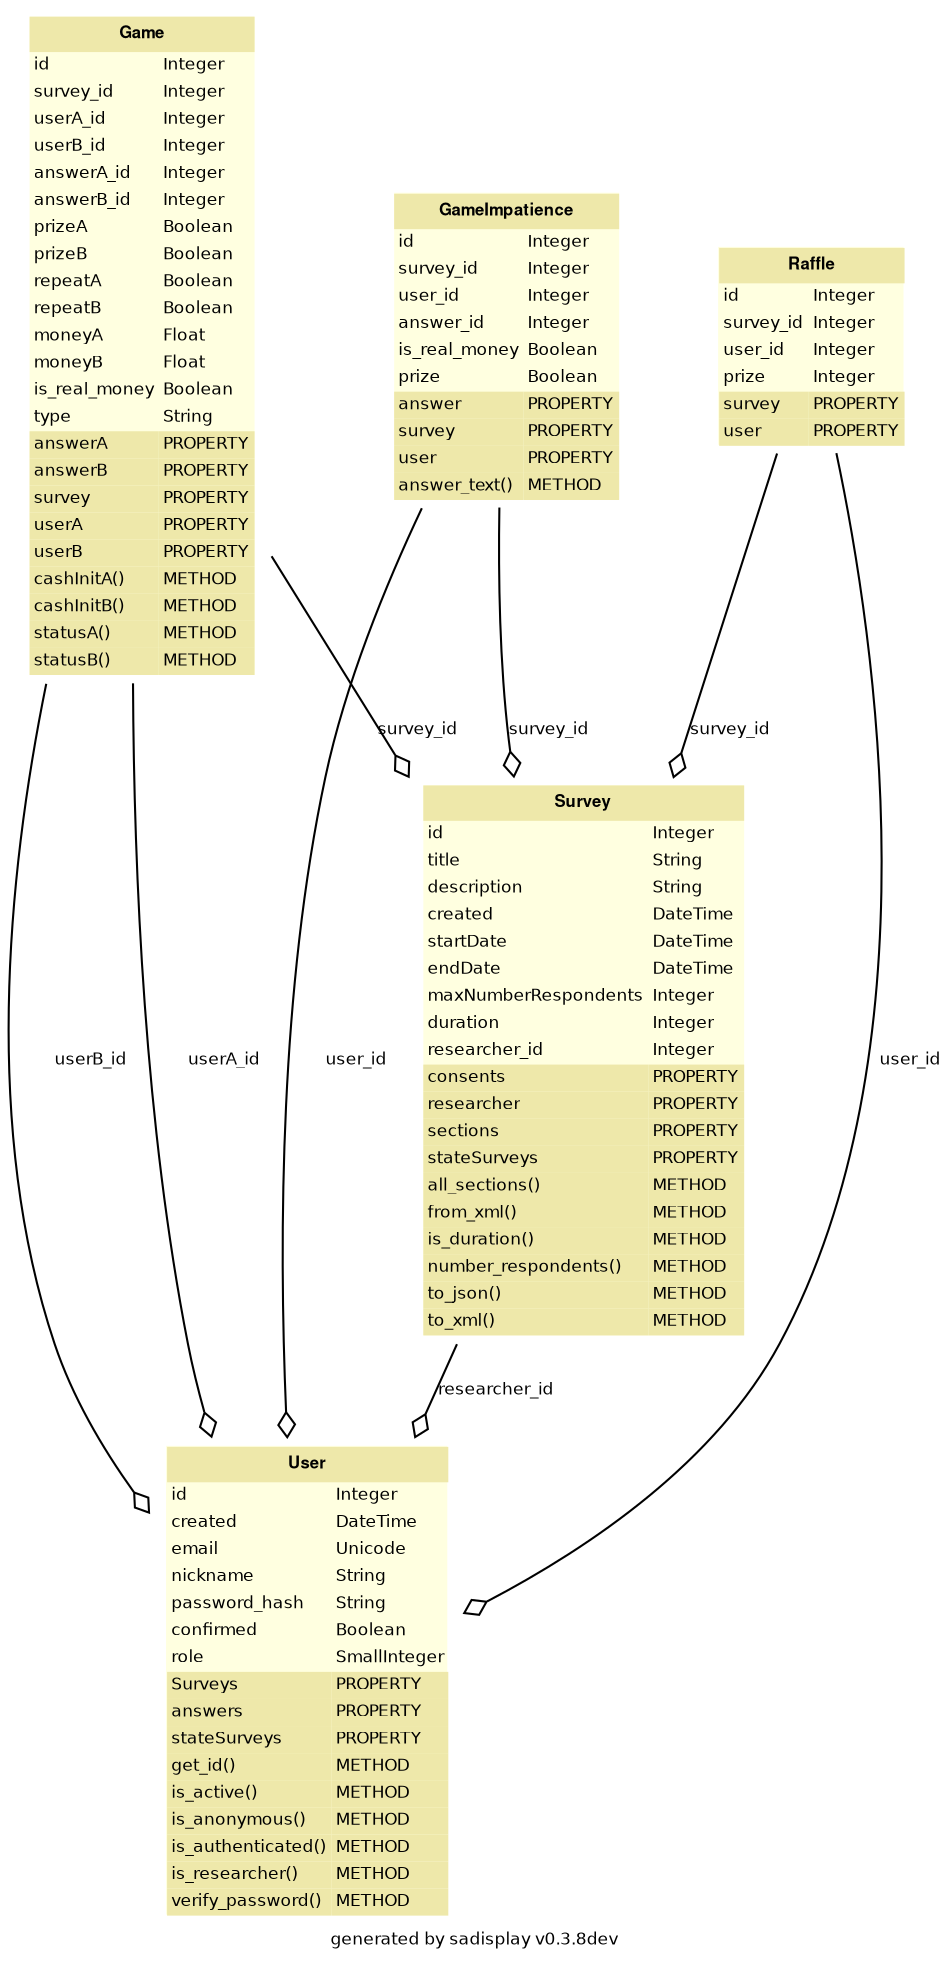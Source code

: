 
        digraph G {
            label = "generated by sadisplay v0.3.8dev";
            fontname = "Bitstream Vera Sans"
            fontsize = 8

            node [
                fontname = "Bitstream Vera Sans"
                fontsize = 8
                shape = "plaintext"
            ]

            edge [
                fontname = "Bitstream Vera Sans"
                fontsize = 8
            ]
    

        GameImpatience [label=<
        <TABLE BGCOLOR="lightyellow" BORDER="0"
            CELLBORDER="0" CELLSPACING="0">
                <TR><TD COLSPAN="2" CELLPADDING="4"
                        ALIGN="CENTER" BGCOLOR="palegoldenrod"
                ><FONT FACE="Helvetica Bold" COLOR="black"
                >GameImpatience</FONT></TD></TR><TR><TD ALIGN="LEFT" BORDER="0"
        ><FONT FACE="Bitstream Vera Sans">id</FONT
        ></TD><TD ALIGN="LEFT"
        ><FONT FACE="Bitstream Vera Sans">Integer</FONT
        ></TD></TR> <TR><TD ALIGN="LEFT" BORDER="0"
        ><FONT FACE="Bitstream Vera Sans">survey_id</FONT
        ></TD><TD ALIGN="LEFT"
        ><FONT FACE="Bitstream Vera Sans">Integer</FONT
        ></TD></TR> <TR><TD ALIGN="LEFT" BORDER="0"
        ><FONT FACE="Bitstream Vera Sans">user_id</FONT
        ></TD><TD ALIGN="LEFT"
        ><FONT FACE="Bitstream Vera Sans">Integer</FONT
        ></TD></TR> <TR><TD ALIGN="LEFT" BORDER="0"
        ><FONT FACE="Bitstream Vera Sans">answer_id</FONT
        ></TD><TD ALIGN="LEFT"
        ><FONT FACE="Bitstream Vera Sans">Integer</FONT
        ></TD></TR> <TR><TD ALIGN="LEFT" BORDER="0"
        ><FONT FACE="Bitstream Vera Sans">is_real_money</FONT
        ></TD><TD ALIGN="LEFT"
        ><FONT FACE="Bitstream Vera Sans">Boolean</FONT
        ></TD></TR> <TR><TD ALIGN="LEFT" BORDER="0"
        ><FONT FACE="Bitstream Vera Sans">prize</FONT
        ></TD><TD ALIGN="LEFT"
        ><FONT FACE="Bitstream Vera Sans">Boolean</FONT
        ></TD></TR><TR><TD ALIGN="LEFT" BORDER="0"
        BGCOLOR="palegoldenrod"
        ><FONT FACE="Bitstream Vera Sans">answer</FONT></TD
        ><TD BGCOLOR="palegoldenrod" ALIGN="LEFT"
        ><FONT FACE="Bitstream Vera Sans">PROPERTY</FONT
        ></TD></TR> <TR><TD ALIGN="LEFT" BORDER="0"
        BGCOLOR="palegoldenrod"
        ><FONT FACE="Bitstream Vera Sans">survey</FONT></TD
        ><TD BGCOLOR="palegoldenrod" ALIGN="LEFT"
        ><FONT FACE="Bitstream Vera Sans">PROPERTY</FONT
        ></TD></TR> <TR><TD ALIGN="LEFT" BORDER="0"
        BGCOLOR="palegoldenrod"
        ><FONT FACE="Bitstream Vera Sans">user</FONT></TD
        ><TD BGCOLOR="palegoldenrod" ALIGN="LEFT"
        ><FONT FACE="Bitstream Vera Sans">PROPERTY</FONT
        ></TD></TR><TR><TD ALIGN="LEFT" BORDER="0"
        BGCOLOR="palegoldenrod"
        ><FONT FACE="Bitstream Vera Sans">answer_text()</FONT></TD
        ><TD BGCOLOR="palegoldenrod" ALIGN="LEFT"
        ><FONT FACE="Bitstream Vera Sans">METHOD</FONT
        ></TD></TR>
        </TABLE>
    >]
    

        Game [label=<
        <TABLE BGCOLOR="lightyellow" BORDER="0"
            CELLBORDER="0" CELLSPACING="0">
                <TR><TD COLSPAN="2" CELLPADDING="4"
                        ALIGN="CENTER" BGCOLOR="palegoldenrod"
                ><FONT FACE="Helvetica Bold" COLOR="black"
                >Game</FONT></TD></TR><TR><TD ALIGN="LEFT" BORDER="0"
        ><FONT FACE="Bitstream Vera Sans">id</FONT
        ></TD><TD ALIGN="LEFT"
        ><FONT FACE="Bitstream Vera Sans">Integer</FONT
        ></TD></TR> <TR><TD ALIGN="LEFT" BORDER="0"
        ><FONT FACE="Bitstream Vera Sans">survey_id</FONT
        ></TD><TD ALIGN="LEFT"
        ><FONT FACE="Bitstream Vera Sans">Integer</FONT
        ></TD></TR> <TR><TD ALIGN="LEFT" BORDER="0"
        ><FONT FACE="Bitstream Vera Sans">userA_id</FONT
        ></TD><TD ALIGN="LEFT"
        ><FONT FACE="Bitstream Vera Sans">Integer</FONT
        ></TD></TR> <TR><TD ALIGN="LEFT" BORDER="0"
        ><FONT FACE="Bitstream Vera Sans">userB_id</FONT
        ></TD><TD ALIGN="LEFT"
        ><FONT FACE="Bitstream Vera Sans">Integer</FONT
        ></TD></TR> <TR><TD ALIGN="LEFT" BORDER="0"
        ><FONT FACE="Bitstream Vera Sans">answerA_id</FONT
        ></TD><TD ALIGN="LEFT"
        ><FONT FACE="Bitstream Vera Sans">Integer</FONT
        ></TD></TR> <TR><TD ALIGN="LEFT" BORDER="0"
        ><FONT FACE="Bitstream Vera Sans">answerB_id</FONT
        ></TD><TD ALIGN="LEFT"
        ><FONT FACE="Bitstream Vera Sans">Integer</FONT
        ></TD></TR> <TR><TD ALIGN="LEFT" BORDER="0"
        ><FONT FACE="Bitstream Vera Sans">prizeA</FONT
        ></TD><TD ALIGN="LEFT"
        ><FONT FACE="Bitstream Vera Sans">Boolean</FONT
        ></TD></TR> <TR><TD ALIGN="LEFT" BORDER="0"
        ><FONT FACE="Bitstream Vera Sans">prizeB</FONT
        ></TD><TD ALIGN="LEFT"
        ><FONT FACE="Bitstream Vera Sans">Boolean</FONT
        ></TD></TR> <TR><TD ALIGN="LEFT" BORDER="0"
        ><FONT FACE="Bitstream Vera Sans">repeatA</FONT
        ></TD><TD ALIGN="LEFT"
        ><FONT FACE="Bitstream Vera Sans">Boolean</FONT
        ></TD></TR> <TR><TD ALIGN="LEFT" BORDER="0"
        ><FONT FACE="Bitstream Vera Sans">repeatB</FONT
        ></TD><TD ALIGN="LEFT"
        ><FONT FACE="Bitstream Vera Sans">Boolean</FONT
        ></TD></TR> <TR><TD ALIGN="LEFT" BORDER="0"
        ><FONT FACE="Bitstream Vera Sans">moneyA</FONT
        ></TD><TD ALIGN="LEFT"
        ><FONT FACE="Bitstream Vera Sans">Float</FONT
        ></TD></TR> <TR><TD ALIGN="LEFT" BORDER="0"
        ><FONT FACE="Bitstream Vera Sans">moneyB</FONT
        ></TD><TD ALIGN="LEFT"
        ><FONT FACE="Bitstream Vera Sans">Float</FONT
        ></TD></TR> <TR><TD ALIGN="LEFT" BORDER="0"
        ><FONT FACE="Bitstream Vera Sans">is_real_money</FONT
        ></TD><TD ALIGN="LEFT"
        ><FONT FACE="Bitstream Vera Sans">Boolean</FONT
        ></TD></TR> <TR><TD ALIGN="LEFT" BORDER="0"
        ><FONT FACE="Bitstream Vera Sans">type</FONT
        ></TD><TD ALIGN="LEFT"
        ><FONT FACE="Bitstream Vera Sans">String</FONT
        ></TD></TR><TR><TD ALIGN="LEFT" BORDER="0"
        BGCOLOR="palegoldenrod"
        ><FONT FACE="Bitstream Vera Sans">answerA</FONT></TD
        ><TD BGCOLOR="palegoldenrod" ALIGN="LEFT"
        ><FONT FACE="Bitstream Vera Sans">PROPERTY</FONT
        ></TD></TR> <TR><TD ALIGN="LEFT" BORDER="0"
        BGCOLOR="palegoldenrod"
        ><FONT FACE="Bitstream Vera Sans">answerB</FONT></TD
        ><TD BGCOLOR="palegoldenrod" ALIGN="LEFT"
        ><FONT FACE="Bitstream Vera Sans">PROPERTY</FONT
        ></TD></TR> <TR><TD ALIGN="LEFT" BORDER="0"
        BGCOLOR="palegoldenrod"
        ><FONT FACE="Bitstream Vera Sans">survey</FONT></TD
        ><TD BGCOLOR="palegoldenrod" ALIGN="LEFT"
        ><FONT FACE="Bitstream Vera Sans">PROPERTY</FONT
        ></TD></TR> <TR><TD ALIGN="LEFT" BORDER="0"
        BGCOLOR="palegoldenrod"
        ><FONT FACE="Bitstream Vera Sans">userA</FONT></TD
        ><TD BGCOLOR="palegoldenrod" ALIGN="LEFT"
        ><FONT FACE="Bitstream Vera Sans">PROPERTY</FONT
        ></TD></TR> <TR><TD ALIGN="LEFT" BORDER="0"
        BGCOLOR="palegoldenrod"
        ><FONT FACE="Bitstream Vera Sans">userB</FONT></TD
        ><TD BGCOLOR="palegoldenrod" ALIGN="LEFT"
        ><FONT FACE="Bitstream Vera Sans">PROPERTY</FONT
        ></TD></TR><TR><TD ALIGN="LEFT" BORDER="0"
        BGCOLOR="palegoldenrod"
        ><FONT FACE="Bitstream Vera Sans">cashInitA()</FONT></TD
        ><TD BGCOLOR="palegoldenrod" ALIGN="LEFT"
        ><FONT FACE="Bitstream Vera Sans">METHOD</FONT
        ></TD></TR> <TR><TD ALIGN="LEFT" BORDER="0"
        BGCOLOR="palegoldenrod"
        ><FONT FACE="Bitstream Vera Sans">cashInitB()</FONT></TD
        ><TD BGCOLOR="palegoldenrod" ALIGN="LEFT"
        ><FONT FACE="Bitstream Vera Sans">METHOD</FONT
        ></TD></TR> <TR><TD ALIGN="LEFT" BORDER="0"
        BGCOLOR="palegoldenrod"
        ><FONT FACE="Bitstream Vera Sans">statusA()</FONT></TD
        ><TD BGCOLOR="palegoldenrod" ALIGN="LEFT"
        ><FONT FACE="Bitstream Vera Sans">METHOD</FONT
        ></TD></TR> <TR><TD ALIGN="LEFT" BORDER="0"
        BGCOLOR="palegoldenrod"
        ><FONT FACE="Bitstream Vera Sans">statusB()</FONT></TD
        ><TD BGCOLOR="palegoldenrod" ALIGN="LEFT"
        ><FONT FACE="Bitstream Vera Sans">METHOD</FONT
        ></TD></TR>
        </TABLE>
    >]
    

        Raffle [label=<
        <TABLE BGCOLOR="lightyellow" BORDER="0"
            CELLBORDER="0" CELLSPACING="0">
                <TR><TD COLSPAN="2" CELLPADDING="4"
                        ALIGN="CENTER" BGCOLOR="palegoldenrod"
                ><FONT FACE="Helvetica Bold" COLOR="black"
                >Raffle</FONT></TD></TR><TR><TD ALIGN="LEFT" BORDER="0"
        ><FONT FACE="Bitstream Vera Sans">id</FONT
        ></TD><TD ALIGN="LEFT"
        ><FONT FACE="Bitstream Vera Sans">Integer</FONT
        ></TD></TR> <TR><TD ALIGN="LEFT" BORDER="0"
        ><FONT FACE="Bitstream Vera Sans">survey_id</FONT
        ></TD><TD ALIGN="LEFT"
        ><FONT FACE="Bitstream Vera Sans">Integer</FONT
        ></TD></TR> <TR><TD ALIGN="LEFT" BORDER="0"
        ><FONT FACE="Bitstream Vera Sans">user_id</FONT
        ></TD><TD ALIGN="LEFT"
        ><FONT FACE="Bitstream Vera Sans">Integer</FONT
        ></TD></TR> <TR><TD ALIGN="LEFT" BORDER="0"
        ><FONT FACE="Bitstream Vera Sans">prize</FONT
        ></TD><TD ALIGN="LEFT"
        ><FONT FACE="Bitstream Vera Sans">Integer</FONT
        ></TD></TR><TR><TD ALIGN="LEFT" BORDER="0"
        BGCOLOR="palegoldenrod"
        ><FONT FACE="Bitstream Vera Sans">survey</FONT></TD
        ><TD BGCOLOR="palegoldenrod" ALIGN="LEFT"
        ><FONT FACE="Bitstream Vera Sans">PROPERTY</FONT
        ></TD></TR> <TR><TD ALIGN="LEFT" BORDER="0"
        BGCOLOR="palegoldenrod"
        ><FONT FACE="Bitstream Vera Sans">user</FONT></TD
        ><TD BGCOLOR="palegoldenrod" ALIGN="LEFT"
        ><FONT FACE="Bitstream Vera Sans">PROPERTY</FONT
        ></TD></TR>
        </TABLE>
    >]
    

        User [label=<
        <TABLE BGCOLOR="lightyellow" BORDER="0"
            CELLBORDER="0" CELLSPACING="0">
                <TR><TD COLSPAN="2" CELLPADDING="4"
                        ALIGN="CENTER" BGCOLOR="palegoldenrod"
                ><FONT FACE="Helvetica Bold" COLOR="black"
                >User</FONT></TD></TR><TR><TD ALIGN="LEFT" BORDER="0"
        ><FONT FACE="Bitstream Vera Sans">id</FONT
        ></TD><TD ALIGN="LEFT"
        ><FONT FACE="Bitstream Vera Sans">Integer</FONT
        ></TD></TR> <TR><TD ALIGN="LEFT" BORDER="0"
        ><FONT FACE="Bitstream Vera Sans">created</FONT
        ></TD><TD ALIGN="LEFT"
        ><FONT FACE="Bitstream Vera Sans">DateTime</FONT
        ></TD></TR> <TR><TD ALIGN="LEFT" BORDER="0"
        ><FONT FACE="Bitstream Vera Sans">email</FONT
        ></TD><TD ALIGN="LEFT"
        ><FONT FACE="Bitstream Vera Sans">Unicode</FONT
        ></TD></TR> <TR><TD ALIGN="LEFT" BORDER="0"
        ><FONT FACE="Bitstream Vera Sans">nickname</FONT
        ></TD><TD ALIGN="LEFT"
        ><FONT FACE="Bitstream Vera Sans">String</FONT
        ></TD></TR> <TR><TD ALIGN="LEFT" BORDER="0"
        ><FONT FACE="Bitstream Vera Sans">password_hash</FONT
        ></TD><TD ALIGN="LEFT"
        ><FONT FACE="Bitstream Vera Sans">String</FONT
        ></TD></TR> <TR><TD ALIGN="LEFT" BORDER="0"
        ><FONT FACE="Bitstream Vera Sans">confirmed</FONT
        ></TD><TD ALIGN="LEFT"
        ><FONT FACE="Bitstream Vera Sans">Boolean</FONT
        ></TD></TR> <TR><TD ALIGN="LEFT" BORDER="0"
        ><FONT FACE="Bitstream Vera Sans">role</FONT
        ></TD><TD ALIGN="LEFT"
        ><FONT FACE="Bitstream Vera Sans">SmallInteger</FONT
        ></TD></TR><TR><TD ALIGN="LEFT" BORDER="0"
        BGCOLOR="palegoldenrod"
        ><FONT FACE="Bitstream Vera Sans">Surveys</FONT></TD
        ><TD BGCOLOR="palegoldenrod" ALIGN="LEFT"
        ><FONT FACE="Bitstream Vera Sans">PROPERTY</FONT
        ></TD></TR> <TR><TD ALIGN="LEFT" BORDER="0"
        BGCOLOR="palegoldenrod"
        ><FONT FACE="Bitstream Vera Sans">answers</FONT></TD
        ><TD BGCOLOR="palegoldenrod" ALIGN="LEFT"
        ><FONT FACE="Bitstream Vera Sans">PROPERTY</FONT
        ></TD></TR> <TR><TD ALIGN="LEFT" BORDER="0"
        BGCOLOR="palegoldenrod"
        ><FONT FACE="Bitstream Vera Sans">stateSurveys</FONT></TD
        ><TD BGCOLOR="palegoldenrod" ALIGN="LEFT"
        ><FONT FACE="Bitstream Vera Sans">PROPERTY</FONT
        ></TD></TR><TR><TD ALIGN="LEFT" BORDER="0"
        BGCOLOR="palegoldenrod"
        ><FONT FACE="Bitstream Vera Sans">get_id()</FONT></TD
        ><TD BGCOLOR="palegoldenrod" ALIGN="LEFT"
        ><FONT FACE="Bitstream Vera Sans">METHOD</FONT
        ></TD></TR> <TR><TD ALIGN="LEFT" BORDER="0"
        BGCOLOR="palegoldenrod"
        ><FONT FACE="Bitstream Vera Sans">is_active()</FONT></TD
        ><TD BGCOLOR="palegoldenrod" ALIGN="LEFT"
        ><FONT FACE="Bitstream Vera Sans">METHOD</FONT
        ></TD></TR> <TR><TD ALIGN="LEFT" BORDER="0"
        BGCOLOR="palegoldenrod"
        ><FONT FACE="Bitstream Vera Sans">is_anonymous()</FONT></TD
        ><TD BGCOLOR="palegoldenrod" ALIGN="LEFT"
        ><FONT FACE="Bitstream Vera Sans">METHOD</FONT
        ></TD></TR> <TR><TD ALIGN="LEFT" BORDER="0"
        BGCOLOR="palegoldenrod"
        ><FONT FACE="Bitstream Vera Sans">is_authenticated()</FONT></TD
        ><TD BGCOLOR="palegoldenrod" ALIGN="LEFT"
        ><FONT FACE="Bitstream Vera Sans">METHOD</FONT
        ></TD></TR> <TR><TD ALIGN="LEFT" BORDER="0"
        BGCOLOR="palegoldenrod"
        ><FONT FACE="Bitstream Vera Sans">is_researcher()</FONT></TD
        ><TD BGCOLOR="palegoldenrod" ALIGN="LEFT"
        ><FONT FACE="Bitstream Vera Sans">METHOD</FONT
        ></TD></TR> <TR><TD ALIGN="LEFT" BORDER="0"
        BGCOLOR="palegoldenrod"
        ><FONT FACE="Bitstream Vera Sans">verify_password()</FONT></TD
        ><TD BGCOLOR="palegoldenrod" ALIGN="LEFT"
        ><FONT FACE="Bitstream Vera Sans">METHOD</FONT
        ></TD></TR>
        </TABLE>
    >]
    

        Survey [label=<
        <TABLE BGCOLOR="lightyellow" BORDER="0"
            CELLBORDER="0" CELLSPACING="0">
                <TR><TD COLSPAN="2" CELLPADDING="4"
                        ALIGN="CENTER" BGCOLOR="palegoldenrod"
                ><FONT FACE="Helvetica Bold" COLOR="black"
                >Survey</FONT></TD></TR><TR><TD ALIGN="LEFT" BORDER="0"
        ><FONT FACE="Bitstream Vera Sans">id</FONT
        ></TD><TD ALIGN="LEFT"
        ><FONT FACE="Bitstream Vera Sans">Integer</FONT
        ></TD></TR> <TR><TD ALIGN="LEFT" BORDER="0"
        ><FONT FACE="Bitstream Vera Sans">title</FONT
        ></TD><TD ALIGN="LEFT"
        ><FONT FACE="Bitstream Vera Sans">String</FONT
        ></TD></TR> <TR><TD ALIGN="LEFT" BORDER="0"
        ><FONT FACE="Bitstream Vera Sans">description</FONT
        ></TD><TD ALIGN="LEFT"
        ><FONT FACE="Bitstream Vera Sans">String</FONT
        ></TD></TR> <TR><TD ALIGN="LEFT" BORDER="0"
        ><FONT FACE="Bitstream Vera Sans">created</FONT
        ></TD><TD ALIGN="LEFT"
        ><FONT FACE="Bitstream Vera Sans">DateTime</FONT
        ></TD></TR> <TR><TD ALIGN="LEFT" BORDER="0"
        ><FONT FACE="Bitstream Vera Sans">startDate</FONT
        ></TD><TD ALIGN="LEFT"
        ><FONT FACE="Bitstream Vera Sans">DateTime</FONT
        ></TD></TR> <TR><TD ALIGN="LEFT" BORDER="0"
        ><FONT FACE="Bitstream Vera Sans">endDate</FONT
        ></TD><TD ALIGN="LEFT"
        ><FONT FACE="Bitstream Vera Sans">DateTime</FONT
        ></TD></TR> <TR><TD ALIGN="LEFT" BORDER="0"
        ><FONT FACE="Bitstream Vera Sans">maxNumberRespondents</FONT
        ></TD><TD ALIGN="LEFT"
        ><FONT FACE="Bitstream Vera Sans">Integer</FONT
        ></TD></TR> <TR><TD ALIGN="LEFT" BORDER="0"
        ><FONT FACE="Bitstream Vera Sans">duration</FONT
        ></TD><TD ALIGN="LEFT"
        ><FONT FACE="Bitstream Vera Sans">Integer</FONT
        ></TD></TR> <TR><TD ALIGN="LEFT" BORDER="0"
        ><FONT FACE="Bitstream Vera Sans">researcher_id</FONT
        ></TD><TD ALIGN="LEFT"
        ><FONT FACE="Bitstream Vera Sans">Integer</FONT
        ></TD></TR><TR><TD ALIGN="LEFT" BORDER="0"
        BGCOLOR="palegoldenrod"
        ><FONT FACE="Bitstream Vera Sans">consents</FONT></TD
        ><TD BGCOLOR="palegoldenrod" ALIGN="LEFT"
        ><FONT FACE="Bitstream Vera Sans">PROPERTY</FONT
        ></TD></TR> <TR><TD ALIGN="LEFT" BORDER="0"
        BGCOLOR="palegoldenrod"
        ><FONT FACE="Bitstream Vera Sans">researcher</FONT></TD
        ><TD BGCOLOR="palegoldenrod" ALIGN="LEFT"
        ><FONT FACE="Bitstream Vera Sans">PROPERTY</FONT
        ></TD></TR> <TR><TD ALIGN="LEFT" BORDER="0"
        BGCOLOR="palegoldenrod"
        ><FONT FACE="Bitstream Vera Sans">sections</FONT></TD
        ><TD BGCOLOR="palegoldenrod" ALIGN="LEFT"
        ><FONT FACE="Bitstream Vera Sans">PROPERTY</FONT
        ></TD></TR> <TR><TD ALIGN="LEFT" BORDER="0"
        BGCOLOR="palegoldenrod"
        ><FONT FACE="Bitstream Vera Sans">stateSurveys</FONT></TD
        ><TD BGCOLOR="palegoldenrod" ALIGN="LEFT"
        ><FONT FACE="Bitstream Vera Sans">PROPERTY</FONT
        ></TD></TR><TR><TD ALIGN="LEFT" BORDER="0"
        BGCOLOR="palegoldenrod"
        ><FONT FACE="Bitstream Vera Sans">all_sections()</FONT></TD
        ><TD BGCOLOR="palegoldenrod" ALIGN="LEFT"
        ><FONT FACE="Bitstream Vera Sans">METHOD</FONT
        ></TD></TR> <TR><TD ALIGN="LEFT" BORDER="0"
        BGCOLOR="palegoldenrod"
        ><FONT FACE="Bitstream Vera Sans">from_xml()</FONT></TD
        ><TD BGCOLOR="palegoldenrod" ALIGN="LEFT"
        ><FONT FACE="Bitstream Vera Sans">METHOD</FONT
        ></TD></TR> <TR><TD ALIGN="LEFT" BORDER="0"
        BGCOLOR="palegoldenrod"
        ><FONT FACE="Bitstream Vera Sans">is_duration()</FONT></TD
        ><TD BGCOLOR="palegoldenrod" ALIGN="LEFT"
        ><FONT FACE="Bitstream Vera Sans">METHOD</FONT
        ></TD></TR> <TR><TD ALIGN="LEFT" BORDER="0"
        BGCOLOR="palegoldenrod"
        ><FONT FACE="Bitstream Vera Sans">number_respondents()</FONT></TD
        ><TD BGCOLOR="palegoldenrod" ALIGN="LEFT"
        ><FONT FACE="Bitstream Vera Sans">METHOD</FONT
        ></TD></TR> <TR><TD ALIGN="LEFT" BORDER="0"
        BGCOLOR="palegoldenrod"
        ><FONT FACE="Bitstream Vera Sans">to_json()</FONT></TD
        ><TD BGCOLOR="palegoldenrod" ALIGN="LEFT"
        ><FONT FACE="Bitstream Vera Sans">METHOD</FONT
        ></TD></TR> <TR><TD ALIGN="LEFT" BORDER="0"
        BGCOLOR="palegoldenrod"
        ><FONT FACE="Bitstream Vera Sans">to_xml()</FONT></TD
        ><TD BGCOLOR="palegoldenrod" ALIGN="LEFT"
        ><FONT FACE="Bitstream Vera Sans">METHOD</FONT
        ></TD></TR>
        </TABLE>
    >]
    
	edge [
		arrowhead = empty
	]
	edge [
		arrowhead = ediamond
		arrowtail = open
	]
	"GameImpatience" -> "Survey" [label = "survey_id"]
	"GameImpatience" -> "User" [label = "user_id"]
	"Game" -> "Survey" [label = "survey_id"]
	"Game" -> "User" [label = "userA_id"]
	"Game" -> "User" [label = "userB_id"]
	"Raffle" -> "Survey" [label = "survey_id"]
	"Raffle" -> "User" [label = "user_id"]
	"Survey" -> "User" [label = "researcher_id"]
}